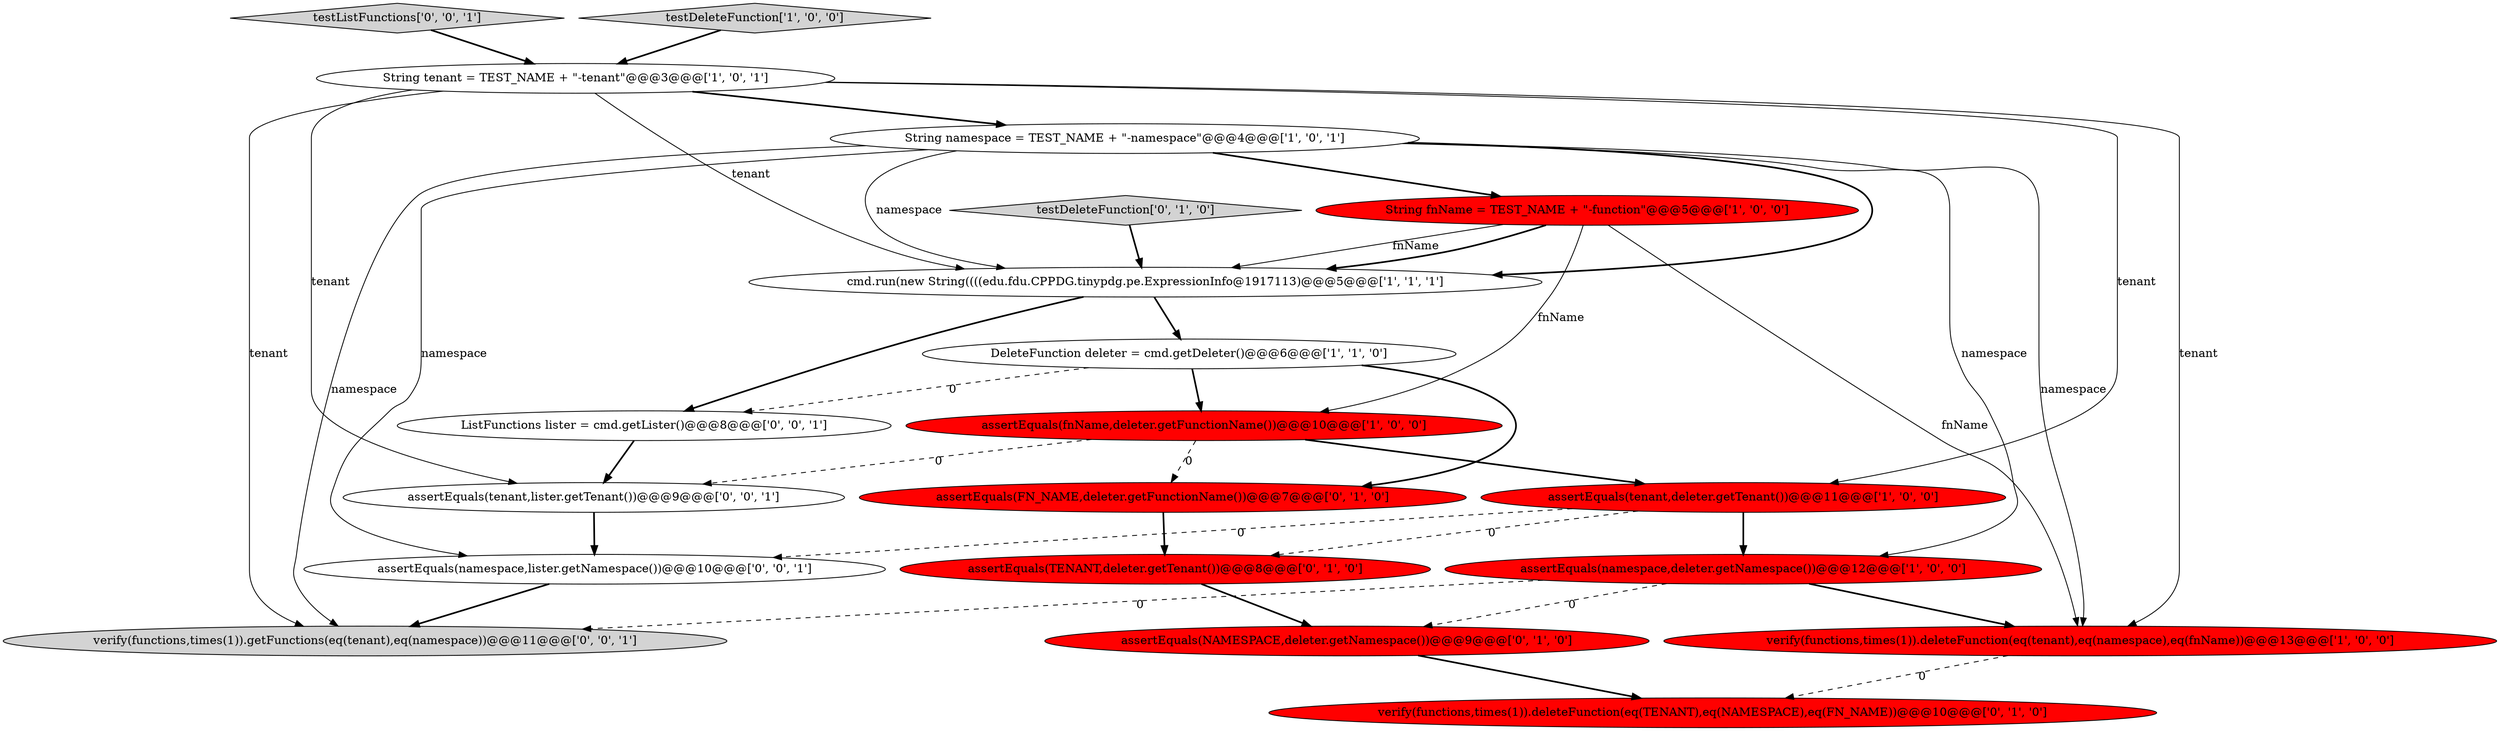 digraph {
19 [style = filled, label = "testListFunctions['0', '0', '1']", fillcolor = lightgray, shape = diamond image = "AAA0AAABBB3BBB"];
15 [style = filled, label = "assertEquals(tenant,lister.getTenant())@@@9@@@['0', '0', '1']", fillcolor = white, shape = ellipse image = "AAA0AAABBB3BBB"];
0 [style = filled, label = "String tenant = TEST_NAME + \"-tenant\"@@@3@@@['1', '0', '1']", fillcolor = white, shape = ellipse image = "AAA0AAABBB1BBB"];
2 [style = filled, label = "String namespace = TEST_NAME + \"-namespace\"@@@4@@@['1', '0', '1']", fillcolor = white, shape = ellipse image = "AAA0AAABBB1BBB"];
17 [style = filled, label = "assertEquals(namespace,lister.getNamespace())@@@10@@@['0', '0', '1']", fillcolor = white, shape = ellipse image = "AAA0AAABBB3BBB"];
5 [style = filled, label = "verify(functions,times(1)).deleteFunction(eq(tenant),eq(namespace),eq(fnName))@@@13@@@['1', '0', '0']", fillcolor = red, shape = ellipse image = "AAA1AAABBB1BBB"];
8 [style = filled, label = "assertEquals(namespace,deleter.getNamespace())@@@12@@@['1', '0', '0']", fillcolor = red, shape = ellipse image = "AAA1AAABBB1BBB"];
11 [style = filled, label = "assertEquals(TENANT,deleter.getTenant())@@@8@@@['0', '1', '0']", fillcolor = red, shape = ellipse image = "AAA1AAABBB2BBB"];
3 [style = filled, label = "DeleteFunction deleter = cmd.getDeleter()@@@6@@@['1', '1', '0']", fillcolor = white, shape = ellipse image = "AAA0AAABBB1BBB"];
12 [style = filled, label = "assertEquals(FN_NAME,deleter.getFunctionName())@@@7@@@['0', '1', '0']", fillcolor = red, shape = ellipse image = "AAA1AAABBB2BBB"];
16 [style = filled, label = "verify(functions,times(1)).getFunctions(eq(tenant),eq(namespace))@@@11@@@['0', '0', '1']", fillcolor = lightgray, shape = ellipse image = "AAA0AAABBB3BBB"];
18 [style = filled, label = "ListFunctions lister = cmd.getLister()@@@8@@@['0', '0', '1']", fillcolor = white, shape = ellipse image = "AAA0AAABBB3BBB"];
13 [style = filled, label = "verify(functions,times(1)).deleteFunction(eq(TENANT),eq(NAMESPACE),eq(FN_NAME))@@@10@@@['0', '1', '0']", fillcolor = red, shape = ellipse image = "AAA1AAABBB2BBB"];
1 [style = filled, label = "String fnName = TEST_NAME + \"-function\"@@@5@@@['1', '0', '0']", fillcolor = red, shape = ellipse image = "AAA1AAABBB1BBB"];
7 [style = filled, label = "assertEquals(tenant,deleter.getTenant())@@@11@@@['1', '0', '0']", fillcolor = red, shape = ellipse image = "AAA1AAABBB1BBB"];
10 [style = filled, label = "testDeleteFunction['0', '1', '0']", fillcolor = lightgray, shape = diamond image = "AAA0AAABBB2BBB"];
4 [style = filled, label = "assertEquals(fnName,deleter.getFunctionName())@@@10@@@['1', '0', '0']", fillcolor = red, shape = ellipse image = "AAA1AAABBB1BBB"];
6 [style = filled, label = "cmd.run(new String((((edu.fdu.CPPDG.tinypdg.pe.ExpressionInfo@1917113)@@@5@@@['1', '1', '1']", fillcolor = white, shape = ellipse image = "AAA0AAABBB1BBB"];
9 [style = filled, label = "testDeleteFunction['1', '0', '0']", fillcolor = lightgray, shape = diamond image = "AAA0AAABBB1BBB"];
14 [style = filled, label = "assertEquals(NAMESPACE,deleter.getNamespace())@@@9@@@['0', '1', '0']", fillcolor = red, shape = ellipse image = "AAA1AAABBB2BBB"];
2->6 [style = solid, label="namespace"];
5->13 [style = dashed, label="0"];
6->3 [style = bold, label=""];
0->16 [style = solid, label="tenant"];
8->16 [style = dashed, label="0"];
9->0 [style = bold, label=""];
1->6 [style = solid, label="fnName"];
11->14 [style = bold, label=""];
7->17 [style = dashed, label="0"];
2->6 [style = bold, label=""];
2->1 [style = bold, label=""];
6->18 [style = bold, label=""];
3->18 [style = dashed, label="0"];
0->2 [style = bold, label=""];
18->15 [style = bold, label=""];
12->11 [style = bold, label=""];
7->11 [style = dashed, label="0"];
3->12 [style = bold, label=""];
1->4 [style = solid, label="fnName"];
8->14 [style = dashed, label="0"];
7->8 [style = bold, label=""];
3->4 [style = bold, label=""];
10->6 [style = bold, label=""];
4->7 [style = bold, label=""];
2->5 [style = solid, label="namespace"];
19->0 [style = bold, label=""];
0->7 [style = solid, label="tenant"];
4->12 [style = dashed, label="0"];
15->17 [style = bold, label=""];
1->6 [style = bold, label=""];
2->8 [style = solid, label="namespace"];
8->5 [style = bold, label=""];
4->15 [style = dashed, label="0"];
0->15 [style = solid, label="tenant"];
0->6 [style = solid, label="tenant"];
14->13 [style = bold, label=""];
1->5 [style = solid, label="fnName"];
2->17 [style = solid, label="namespace"];
2->16 [style = solid, label="namespace"];
17->16 [style = bold, label=""];
0->5 [style = solid, label="tenant"];
}

